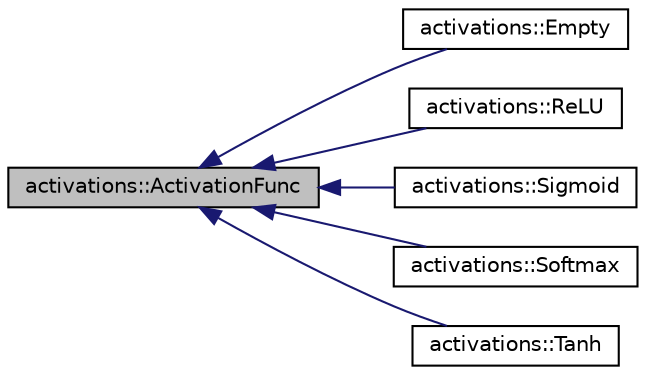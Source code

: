 digraph "activations::ActivationFunc"
{
 // LATEX_PDF_SIZE
  edge [fontname="Helvetica",fontsize="10",labelfontname="Helvetica",labelfontsize="10"];
  node [fontname="Helvetica",fontsize="10",shape=record];
  rankdir="LR";
  Node1 [label="activations::ActivationFunc",height=0.2,width=0.4,color="black", fillcolor="grey75", style="filled", fontcolor="black",tooltip=" "];
  Node1 -> Node2 [dir="back",color="midnightblue",fontsize="10",style="solid",fontname="Helvetica"];
  Node2 [label="activations::Empty",height=0.2,width=0.4,color="black", fillcolor="white", style="filled",URL="$classactivations_1_1Empty.html",tooltip=" "];
  Node1 -> Node3 [dir="back",color="midnightblue",fontsize="10",style="solid",fontname="Helvetica"];
  Node3 [label="activations::ReLU",height=0.2,width=0.4,color="black", fillcolor="white", style="filled",URL="$classactivations_1_1ReLU.html",tooltip=" "];
  Node1 -> Node4 [dir="back",color="midnightblue",fontsize="10",style="solid",fontname="Helvetica"];
  Node4 [label="activations::Sigmoid",height=0.2,width=0.4,color="black", fillcolor="white", style="filled",URL="$classactivations_1_1Sigmoid.html",tooltip=" "];
  Node1 -> Node5 [dir="back",color="midnightblue",fontsize="10",style="solid",fontname="Helvetica"];
  Node5 [label="activations::Softmax",height=0.2,width=0.4,color="black", fillcolor="white", style="filled",URL="$classactivations_1_1Softmax.html",tooltip=" "];
  Node1 -> Node6 [dir="back",color="midnightblue",fontsize="10",style="solid",fontname="Helvetica"];
  Node6 [label="activations::Tanh",height=0.2,width=0.4,color="black", fillcolor="white", style="filled",URL="$classactivations_1_1Tanh.html",tooltip=" "];
}
